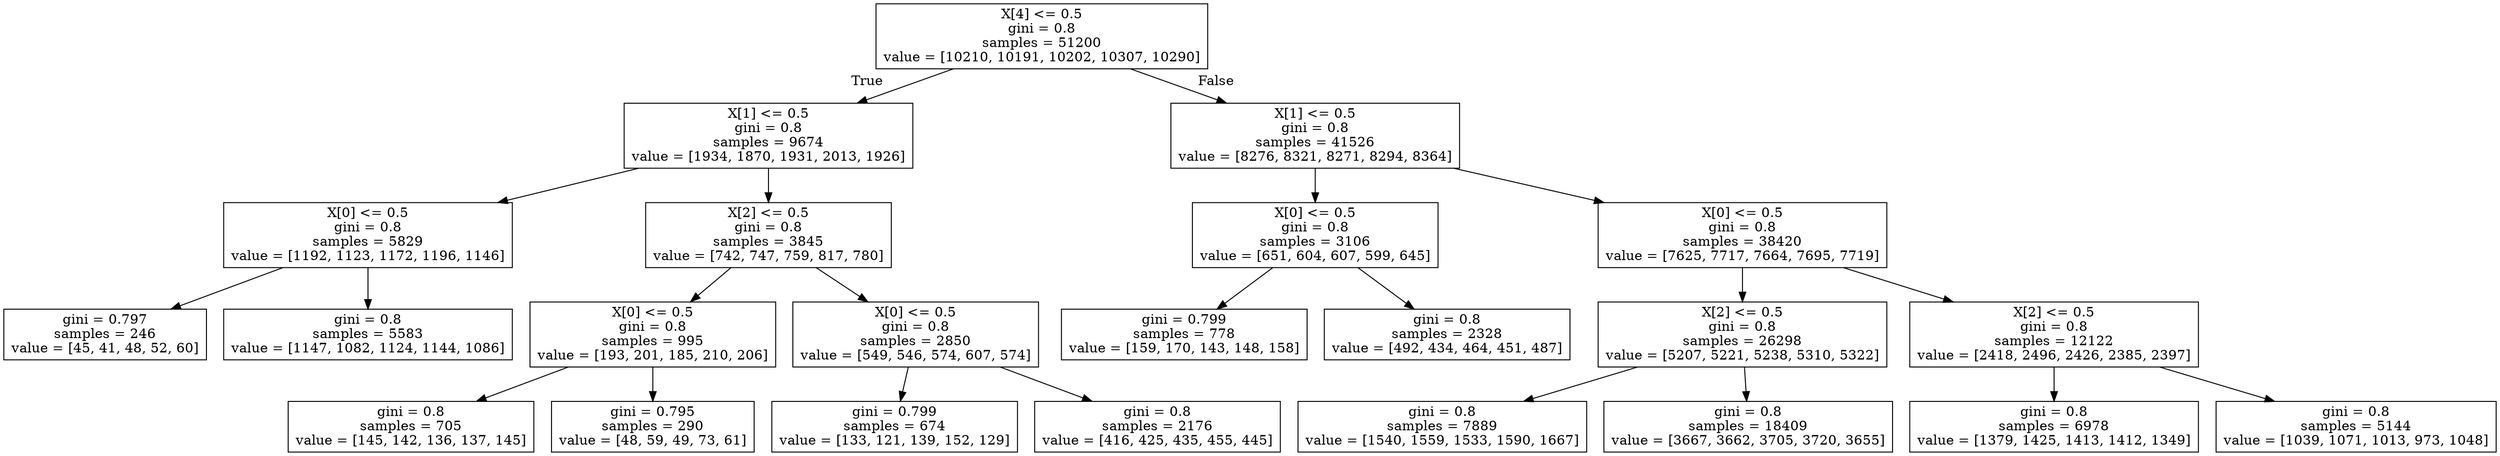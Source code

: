 digraph Tree {
node [shape=box] ;
0 [label="X[4] <= 0.5\ngini = 0.8\nsamples = 51200\nvalue = [10210, 10191, 10202, 10307, 10290]"] ;
1 [label="X[1] <= 0.5\ngini = 0.8\nsamples = 9674\nvalue = [1934, 1870, 1931, 2013, 1926]"] ;
0 -> 1 [labeldistance=2.5, labelangle=45, headlabel="True"] ;
2 [label="X[0] <= 0.5\ngini = 0.8\nsamples = 5829\nvalue = [1192, 1123, 1172, 1196, 1146]"] ;
1 -> 2 ;
3 [label="gini = 0.797\nsamples = 246\nvalue = [45, 41, 48, 52, 60]"] ;
2 -> 3 ;
4 [label="gini = 0.8\nsamples = 5583\nvalue = [1147, 1082, 1124, 1144, 1086]"] ;
2 -> 4 ;
5 [label="X[2] <= 0.5\ngini = 0.8\nsamples = 3845\nvalue = [742, 747, 759, 817, 780]"] ;
1 -> 5 ;
6 [label="X[0] <= 0.5\ngini = 0.8\nsamples = 995\nvalue = [193, 201, 185, 210, 206]"] ;
5 -> 6 ;
7 [label="gini = 0.8\nsamples = 705\nvalue = [145, 142, 136, 137, 145]"] ;
6 -> 7 ;
8 [label="gini = 0.795\nsamples = 290\nvalue = [48, 59, 49, 73, 61]"] ;
6 -> 8 ;
9 [label="X[0] <= 0.5\ngini = 0.8\nsamples = 2850\nvalue = [549, 546, 574, 607, 574]"] ;
5 -> 9 ;
10 [label="gini = 0.799\nsamples = 674\nvalue = [133, 121, 139, 152, 129]"] ;
9 -> 10 ;
11 [label="gini = 0.8\nsamples = 2176\nvalue = [416, 425, 435, 455, 445]"] ;
9 -> 11 ;
12 [label="X[1] <= 0.5\ngini = 0.8\nsamples = 41526\nvalue = [8276, 8321, 8271, 8294, 8364]"] ;
0 -> 12 [labeldistance=2.5, labelangle=-45, headlabel="False"] ;
13 [label="X[0] <= 0.5\ngini = 0.8\nsamples = 3106\nvalue = [651, 604, 607, 599, 645]"] ;
12 -> 13 ;
14 [label="gini = 0.799\nsamples = 778\nvalue = [159, 170, 143, 148, 158]"] ;
13 -> 14 ;
15 [label="gini = 0.8\nsamples = 2328\nvalue = [492, 434, 464, 451, 487]"] ;
13 -> 15 ;
16 [label="X[0] <= 0.5\ngini = 0.8\nsamples = 38420\nvalue = [7625, 7717, 7664, 7695, 7719]"] ;
12 -> 16 ;
17 [label="X[2] <= 0.5\ngini = 0.8\nsamples = 26298\nvalue = [5207, 5221, 5238, 5310, 5322]"] ;
16 -> 17 ;
18 [label="gini = 0.8\nsamples = 7889\nvalue = [1540, 1559, 1533, 1590, 1667]"] ;
17 -> 18 ;
19 [label="gini = 0.8\nsamples = 18409\nvalue = [3667, 3662, 3705, 3720, 3655]"] ;
17 -> 19 ;
20 [label="X[2] <= 0.5\ngini = 0.8\nsamples = 12122\nvalue = [2418, 2496, 2426, 2385, 2397]"] ;
16 -> 20 ;
21 [label="gini = 0.8\nsamples = 6978\nvalue = [1379, 1425, 1413, 1412, 1349]"] ;
20 -> 21 ;
22 [label="gini = 0.8\nsamples = 5144\nvalue = [1039, 1071, 1013, 973, 1048]"] ;
20 -> 22 ;
}